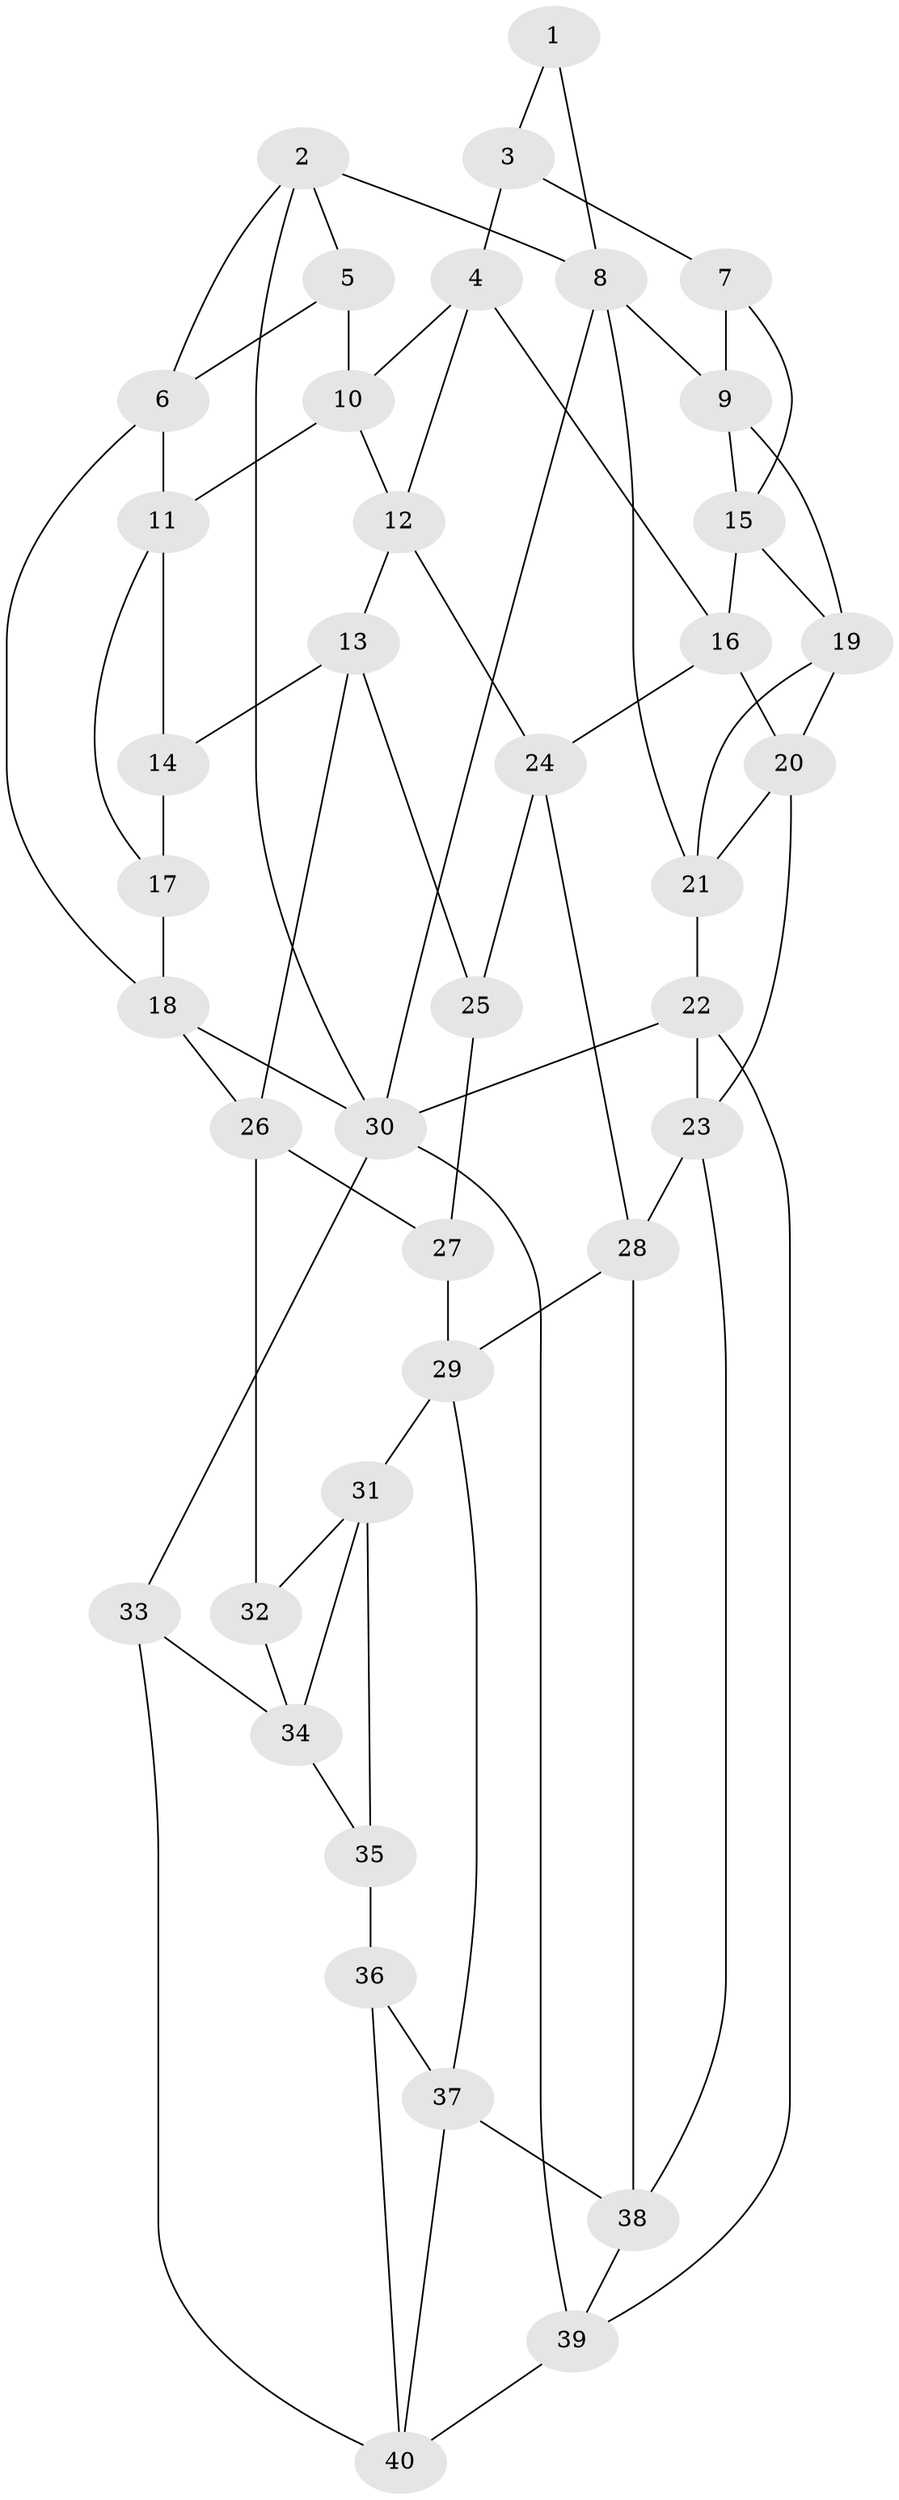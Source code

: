 // original degree distribution, {4: 0.21052631578947367, 5: 0.5789473684210527, 3: 0.02631578947368421, 6: 0.18421052631578946}
// Generated by graph-tools (version 1.1) at 2025/27/03/09/25 03:27:06]
// undirected, 40 vertices, 75 edges
graph export_dot {
graph [start="1"]
  node [color=gray90,style=filled];
  1;
  2;
  3;
  4;
  5;
  6;
  7;
  8;
  9;
  10;
  11;
  12;
  13;
  14;
  15;
  16;
  17;
  18;
  19;
  20;
  21;
  22;
  23;
  24;
  25;
  26;
  27;
  28;
  29;
  30;
  31;
  32;
  33;
  34;
  35;
  36;
  37;
  38;
  39;
  40;
  1 -- 3 [weight=1.0];
  1 -- 8 [weight=1.0];
  2 -- 5 [weight=1.0];
  2 -- 6 [weight=1.0];
  2 -- 8 [weight=1.0];
  2 -- 30 [weight=1.0];
  3 -- 4 [weight=1.0];
  3 -- 7 [weight=1.0];
  4 -- 10 [weight=1.0];
  4 -- 12 [weight=1.0];
  4 -- 16 [weight=1.0];
  5 -- 6 [weight=1.0];
  5 -- 10 [weight=1.0];
  6 -- 11 [weight=1.0];
  6 -- 18 [weight=1.0];
  7 -- 9 [weight=1.0];
  7 -- 15 [weight=1.0];
  8 -- 9 [weight=1.0];
  8 -- 21 [weight=1.0];
  8 -- 30 [weight=1.0];
  9 -- 15 [weight=1.0];
  9 -- 19 [weight=1.0];
  10 -- 11 [weight=1.0];
  10 -- 12 [weight=1.0];
  11 -- 14 [weight=1.0];
  11 -- 17 [weight=1.0];
  12 -- 13 [weight=1.0];
  12 -- 24 [weight=1.0];
  13 -- 14 [weight=1.0];
  13 -- 25 [weight=1.0];
  13 -- 26 [weight=1.0];
  14 -- 17 [weight=2.0];
  15 -- 16 [weight=1.0];
  15 -- 19 [weight=1.0];
  16 -- 20 [weight=1.0];
  16 -- 24 [weight=1.0];
  17 -- 18 [weight=1.0];
  18 -- 26 [weight=1.0];
  18 -- 30 [weight=1.0];
  19 -- 20 [weight=1.0];
  19 -- 21 [weight=1.0];
  20 -- 21 [weight=1.0];
  20 -- 23 [weight=1.0];
  21 -- 22 [weight=1.0];
  22 -- 23 [weight=1.0];
  22 -- 30 [weight=1.0];
  22 -- 39 [weight=1.0];
  23 -- 28 [weight=1.0];
  23 -- 38 [weight=1.0];
  24 -- 25 [weight=1.0];
  24 -- 28 [weight=1.0];
  25 -- 27 [weight=2.0];
  26 -- 27 [weight=1.0];
  26 -- 32 [weight=1.0];
  27 -- 29 [weight=1.0];
  28 -- 29 [weight=1.0];
  28 -- 38 [weight=1.0];
  29 -- 31 [weight=1.0];
  29 -- 37 [weight=1.0];
  30 -- 33 [weight=1.0];
  30 -- 39 [weight=1.0];
  31 -- 32 [weight=1.0];
  31 -- 34 [weight=1.0];
  31 -- 35 [weight=1.0];
  32 -- 34 [weight=1.0];
  33 -- 34 [weight=1.0];
  33 -- 40 [weight=1.0];
  34 -- 35 [weight=1.0];
  35 -- 36 [weight=2.0];
  36 -- 37 [weight=1.0];
  36 -- 40 [weight=1.0];
  37 -- 38 [weight=1.0];
  37 -- 40 [weight=1.0];
  38 -- 39 [weight=1.0];
  39 -- 40 [weight=1.0];
}

